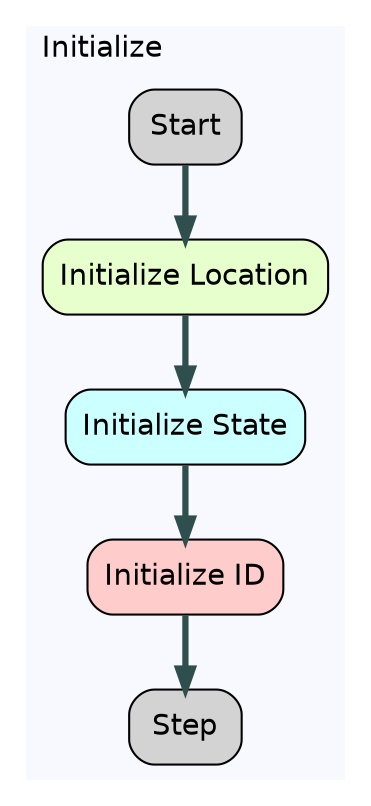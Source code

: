 digraph learningResource {
	compound=true;
	iteration [fontname=Helvetica,shape=box,fillcolor=lightgray,style="filled,rounded",label="Step"];
	start [fontname=Helvetica,shape=box,fillcolor=lightgray,style="filled,rounded",label="Start"];
	subgraph clusterWatch {
		label="Watch";
		fontname=Helvetica;
		style=filled;
		color=white;
		fillcolor=ghostwhite;
		labeljust=l;
	}
	subgraph clusterRule {
		label="Rules";
		fontname=Helvetica;
		style=filled;
		color=white;
		fillcolor=ghostwhite;
		labeljust=l;
	}
	subgraph clusterInit {
		label="Initialize";
		fontname=Helvetica;
		style=filled;
		color=white;
		fillcolor=ghostwhite;
		labeljust=l;
		initializeLocation [shape=box,style="rounded,filled",fontname=Helvetica,color=black,fillcolor="0.25, 0.2, 1.0",label="Initialize Location",URL="learningResource_initializeLocation.svg"];
		initializeState [shape=box,style="rounded,filled",fontname=Helvetica,color=black,fillcolor="0.5, 0.2, 1.0",label="Initialize State",URL="learningResource_initializeState.svg"];
		initializeID [shape=box,style="rounded,filled",fontname=Helvetica,color=black,fillcolor="0.0, 0.2, 1.0",label="Initialize ID",URL="learningResource_initializeID.svg"];
		start -> initializeLocation->initializeState->initializeID -> iteration [color=darkslategray,penwidth=3.0];
	}
}

